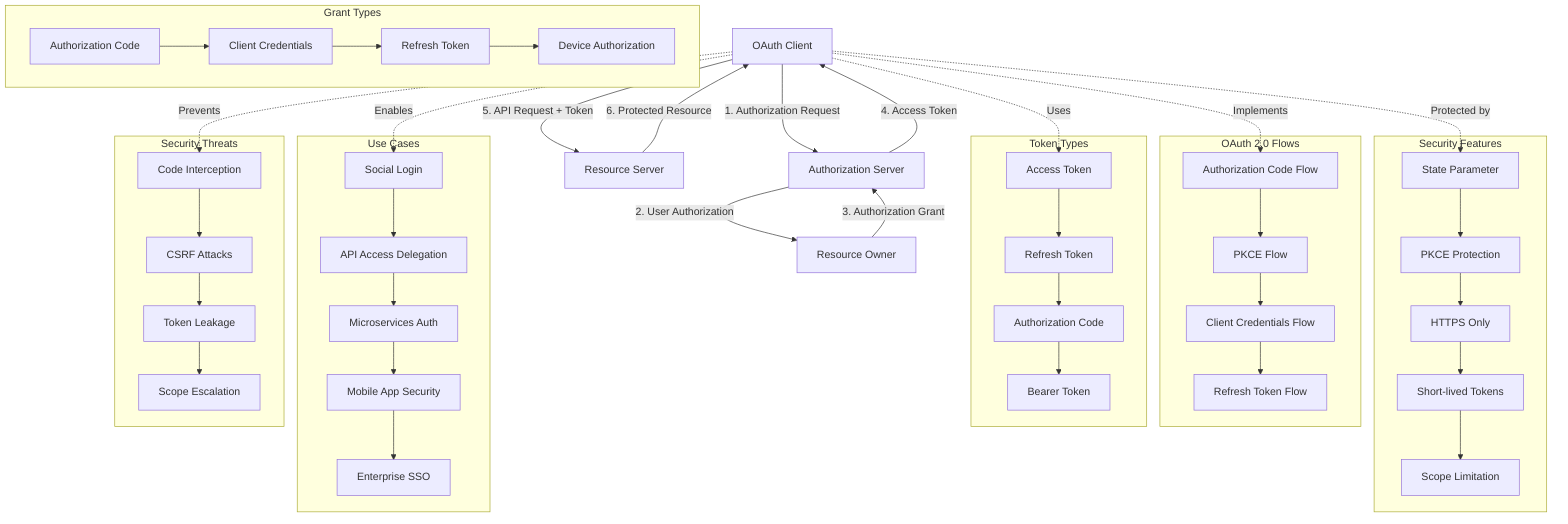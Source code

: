 graph TD
    A[OAuth Client] -->|1. Authorization Request| B[Authorization Server]
    B -->|2. User Authorization| C[Resource Owner]
    C -->|3. Authorization Grant| B
    B -->|4. Access Token| A
    A -->|5. API Request + Token| D[Resource Server]
    D -->|6. Protected Resource| A
    
    subgraph "OAuth 2.0 Flows"
        E[Authorization Code Flow]
        F[PKCE Flow]
        G[Client Credentials Flow]
        H[Refresh Token Flow]
        
        E --> F
        F --> G
        G --> H
    end
    
    subgraph "Security Features"
        I[State Parameter]
        J[PKCE Protection]
        K[HTTPS Only]
        L[Short-lived Tokens]
        M[Scope Limitation]
        
        I --> J
        J --> K
        K --> L
        L --> M
    end
    
    subgraph "Token Types"
        N[Access Token]
        O[Refresh Token]
        P[Authorization Code]
        Q[Bearer Token]
        
        N --> O
        O --> P
        P --> Q
    end
    
    subgraph "Grant Types"
        R[Authorization Code]
        S[Client Credentials]
        T[Refresh Token]
        U[Device Authorization]
        
        R --> S
        S --> T
        T --> U
    end
    
    subgraph "Use Cases"
        V[Social Login]
        W[API Access Delegation]
        X[Microservices Auth]
        Y[Mobile App Security]
        Z[Enterprise SSO]
        
        V --> W
        W --> X
        X --> Y
        Y --> Z
    end
    
    subgraph "Security Threats"
        AA[Code Interception]
        BB[CSRF Attacks]
        CC[Token Leakage]
        DD[Scope Escalation]
        
        AA --> BB
        BB --> CC
        CC --> DD
    end
    
    A -.->|Implements| E
    A -.->|Protected by| I
    A -.->|Uses| N
    A -.->|Prevents| AA
    A -.->|Enables| V